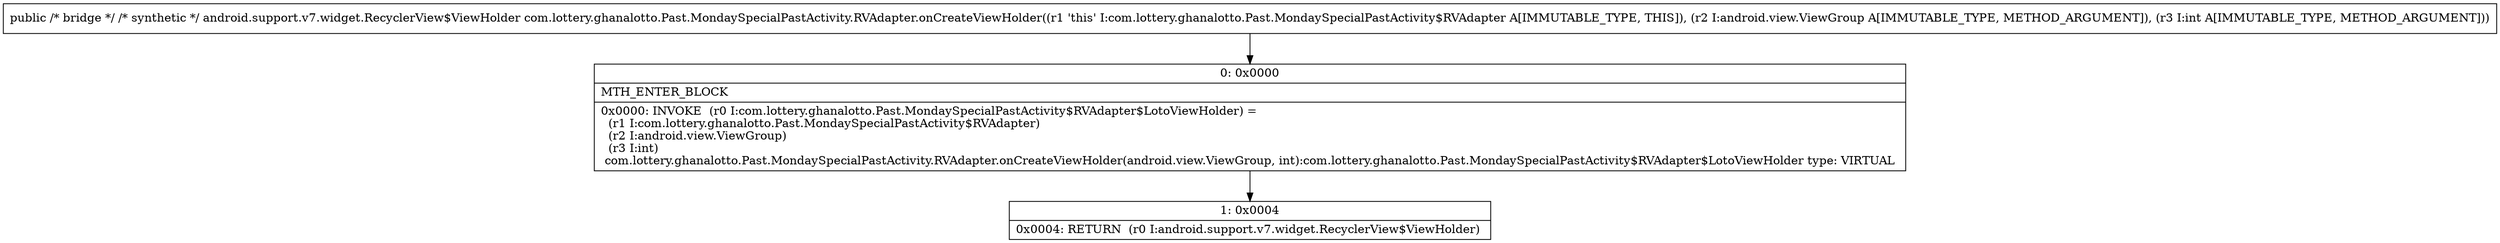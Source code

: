 digraph "CFG forcom.lottery.ghanalotto.Past.MondaySpecialPastActivity.RVAdapter.onCreateViewHolder(Landroid\/view\/ViewGroup;I)Landroid\/support\/v7\/widget\/RecyclerView$ViewHolder;" {
Node_0 [shape=record,label="{0\:\ 0x0000|MTH_ENTER_BLOCK\l|0x0000: INVOKE  (r0 I:com.lottery.ghanalotto.Past.MondaySpecialPastActivity$RVAdapter$LotoViewHolder) = \l  (r1 I:com.lottery.ghanalotto.Past.MondaySpecialPastActivity$RVAdapter)\l  (r2 I:android.view.ViewGroup)\l  (r3 I:int)\l com.lottery.ghanalotto.Past.MondaySpecialPastActivity.RVAdapter.onCreateViewHolder(android.view.ViewGroup, int):com.lottery.ghanalotto.Past.MondaySpecialPastActivity$RVAdapter$LotoViewHolder type: VIRTUAL \l}"];
Node_1 [shape=record,label="{1\:\ 0x0004|0x0004: RETURN  (r0 I:android.support.v7.widget.RecyclerView$ViewHolder) \l}"];
MethodNode[shape=record,label="{public \/* bridge *\/ \/* synthetic *\/ android.support.v7.widget.RecyclerView$ViewHolder com.lottery.ghanalotto.Past.MondaySpecialPastActivity.RVAdapter.onCreateViewHolder((r1 'this' I:com.lottery.ghanalotto.Past.MondaySpecialPastActivity$RVAdapter A[IMMUTABLE_TYPE, THIS]), (r2 I:android.view.ViewGroup A[IMMUTABLE_TYPE, METHOD_ARGUMENT]), (r3 I:int A[IMMUTABLE_TYPE, METHOD_ARGUMENT])) }"];
MethodNode -> Node_0;
Node_0 -> Node_1;
}

